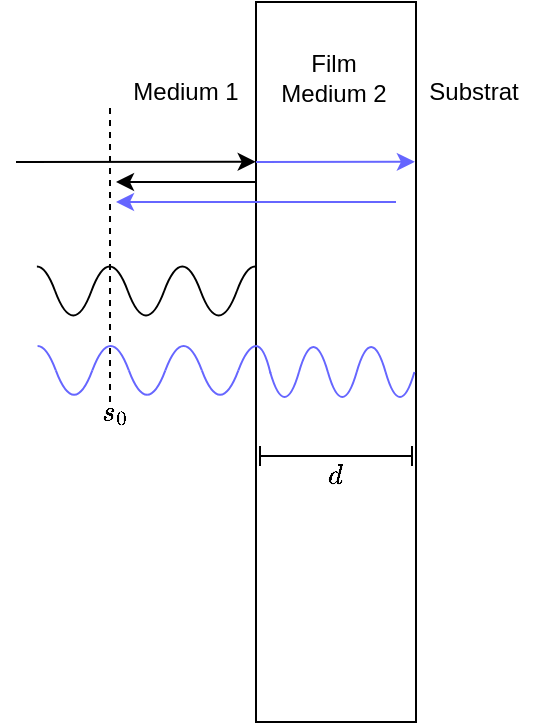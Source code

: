 <mxfile version="21.7.1" type="device">
  <diagram name="Seite-1" id="lPh-llBby9bL6G6hsbBP">
    <mxGraphModel dx="243" dy="149" grid="1" gridSize="10" guides="1" tooltips="1" connect="1" arrows="1" fold="1" page="1" pageScale="1" pageWidth="1169" pageHeight="827" math="1" shadow="0">
      <root>
        <mxCell id="0" />
        <mxCell id="1" parent="0" />
        <mxCell id="HxTrs-eaBf2VGF7cMQS0-3" value="" style="rounded=0;whiteSpace=wrap;html=1;movable=1;resizable=1;rotatable=1;deletable=1;editable=1;locked=0;connectable=0;fillColor=none;allowArrows=0;" vertex="1" parent="1">
          <mxGeometry x="320" y="40" width="80" height="360" as="geometry" />
        </mxCell>
        <mxCell id="HxTrs-eaBf2VGF7cMQS0-4" value="Medium 1" style="text;html=1;strokeColor=none;fillColor=none;align=center;verticalAlign=middle;whiteSpace=wrap;rounded=0;" vertex="1" parent="1">
          <mxGeometry x="255" y="70" width="60" height="30" as="geometry" />
        </mxCell>
        <mxCell id="HxTrs-eaBf2VGF7cMQS0-5" value="Film&lt;br&gt;Medium 2" style="text;html=1;strokeColor=none;fillColor=none;align=center;verticalAlign=middle;whiteSpace=wrap;rounded=0;" vertex="1" parent="1">
          <mxGeometry x="329" y="63" width="60" height="30" as="geometry" />
        </mxCell>
        <mxCell id="HxTrs-eaBf2VGF7cMQS0-6" value="Substrat" style="text;html=1;strokeColor=none;fillColor=none;align=center;verticalAlign=middle;whiteSpace=wrap;rounded=0;" vertex="1" parent="1">
          <mxGeometry x="399" y="70" width="60" height="30" as="geometry" />
        </mxCell>
        <mxCell id="HxTrs-eaBf2VGF7cMQS0-7" value="" style="endArrow=classic;html=1;rounded=0;entryX=-0.002;entryY=0.222;entryDx=0;entryDy=0;entryPerimeter=0;" edge="1" parent="1" target="HxTrs-eaBf2VGF7cMQS0-3">
          <mxGeometry width="50" height="50" relative="1" as="geometry">
            <mxPoint x="200" y="120" as="sourcePoint" />
            <mxPoint x="319" y="119" as="targetPoint" />
          </mxGeometry>
        </mxCell>
        <mxCell id="HxTrs-eaBf2VGF7cMQS0-8" value="" style="endArrow=classic;html=1;rounded=0;exitX=0;exitY=0.25;exitDx=0;exitDy=0;" edge="1" parent="1" source="HxTrs-eaBf2VGF7cMQS0-3">
          <mxGeometry width="50" height="50" relative="1" as="geometry">
            <mxPoint x="190" y="180" as="sourcePoint" />
            <mxPoint x="250" y="130" as="targetPoint" />
          </mxGeometry>
        </mxCell>
        <mxCell id="HxTrs-eaBf2VGF7cMQS0-28" value="" style="endArrow=none;dashed=1;html=1;strokeWidth=1;rounded=0;" edge="1" parent="1">
          <mxGeometry width="50" height="50" relative="1" as="geometry">
            <mxPoint x="247" y="240" as="sourcePoint" />
            <mxPoint x="247" y="90" as="targetPoint" />
          </mxGeometry>
        </mxCell>
        <mxCell id="HxTrs-eaBf2VGF7cMQS0-42" value="" style="group" vertex="1" connectable="0" parent="1">
          <mxGeometry x="250" y="120" width="70" height="20" as="geometry" />
        </mxCell>
        <mxCell id="HxTrs-eaBf2VGF7cMQS0-9" value="" style="endArrow=classic;html=1;rounded=0;entryX=0.993;entryY=0.222;entryDx=0;entryDy=0;entryPerimeter=0;strokeColor=#6666FF;" edge="1" parent="HxTrs-eaBf2VGF7cMQS0-42" target="HxTrs-eaBf2VGF7cMQS0-3">
          <mxGeometry width="50" height="50" relative="1" as="geometry">
            <mxPoint x="70" as="sourcePoint" />
            <mxPoint x="122.5" y="80" as="targetPoint" />
          </mxGeometry>
        </mxCell>
        <mxCell id="HxTrs-eaBf2VGF7cMQS0-11" value="" style="endArrow=classic;html=1;rounded=0;strokeColor=#6666FF;" edge="1" parent="HxTrs-eaBf2VGF7cMQS0-42">
          <mxGeometry width="50" height="50" relative="1" as="geometry">
            <mxPoint x="140" y="20" as="sourcePoint" />
            <mxPoint y="20" as="targetPoint" />
          </mxGeometry>
        </mxCell>
        <mxCell id="HxTrs-eaBf2VGF7cMQS0-48" value="" style="group;strokeWidth=0.1;" vertex="1" connectable="0" parent="1">
          <mxGeometry x="322" y="262" width="76" height="10" as="geometry" />
        </mxCell>
        <mxCell id="HxTrs-eaBf2VGF7cMQS0-45" value="" style="endArrow=none;html=1;rounded=0;" edge="1" parent="HxTrs-eaBf2VGF7cMQS0-48">
          <mxGeometry width="50" height="50" relative="1" as="geometry">
            <mxPoint y="5" as="sourcePoint" />
            <mxPoint x="76" y="5" as="targetPoint" />
          </mxGeometry>
        </mxCell>
        <mxCell id="HxTrs-eaBf2VGF7cMQS0-46" value="" style="endArrow=none;html=1;rounded=0;" edge="1" parent="HxTrs-eaBf2VGF7cMQS0-48">
          <mxGeometry width="50" height="50" relative="1" as="geometry">
            <mxPoint x="76" as="sourcePoint" />
            <mxPoint x="76" y="10" as="targetPoint" />
          </mxGeometry>
        </mxCell>
        <mxCell id="HxTrs-eaBf2VGF7cMQS0-47" value="" style="endArrow=none;html=1;rounded=0;" edge="1" parent="HxTrs-eaBf2VGF7cMQS0-48">
          <mxGeometry width="50" height="50" relative="1" as="geometry">
            <mxPoint as="sourcePoint" />
            <mxPoint y="10" as="targetPoint" />
          </mxGeometry>
        </mxCell>
        <mxCell id="HxTrs-eaBf2VGF7cMQS0-51" value="$$s_{0}$$" style="text;html=1;strokeColor=none;fillColor=none;align=center;verticalAlign=middle;whiteSpace=wrap;rounded=0;" vertex="1" parent="1">
          <mxGeometry x="219" y="230" width="60" height="30" as="geometry" />
        </mxCell>
        <mxCell id="HxTrs-eaBf2VGF7cMQS0-83" value="" style="edgeStyle=none;orthogonalLoop=1;jettySize=auto;html=1;curved=1;endArrow=none;endFill=0;strokeColor=#6666FF;" edge="1" parent="1">
          <mxGeometry width="80" relative="1" as="geometry">
            <mxPoint x="327.071" y="225" as="sourcePoint" />
            <mxPoint x="341.5" y="225" as="targetPoint" />
            <Array as="points">
              <mxPoint x="334.286" y="250" />
            </Array>
          </mxGeometry>
        </mxCell>
        <mxCell id="HxTrs-eaBf2VGF7cMQS0-85" value="" style="edgeStyle=none;orthogonalLoop=1;jettySize=auto;html=1;curved=1;endArrow=none;endFill=0;strokeColor=#6666FF;" edge="1" parent="1">
          <mxGeometry width="80" relative="1" as="geometry">
            <mxPoint x="341.5" y="225" as="sourcePoint" />
            <mxPoint x="355.929" y="225" as="targetPoint" />
            <Array as="points">
              <mxPoint x="348.714" y="200" />
            </Array>
          </mxGeometry>
        </mxCell>
        <mxCell id="HxTrs-eaBf2VGF7cMQS0-86" value="" style="edgeStyle=none;orthogonalLoop=1;jettySize=auto;html=1;curved=1;endArrow=none;endFill=0;strokeColor=#6666FF;" edge="1" parent="1">
          <mxGeometry width="80" relative="1" as="geometry">
            <mxPoint x="355.929" y="225" as="sourcePoint" />
            <mxPoint x="370.357" y="225" as="targetPoint" />
            <Array as="points">
              <mxPoint x="363.143" y="250" />
            </Array>
          </mxGeometry>
        </mxCell>
        <mxCell id="HxTrs-eaBf2VGF7cMQS0-87" value="" style="edgeStyle=none;orthogonalLoop=1;jettySize=auto;html=1;curved=1;endArrow=none;endFill=0;strokeColor=#6666FF;" edge="1" parent="1">
          <mxGeometry width="80" relative="1" as="geometry">
            <mxPoint x="370.357" y="225" as="sourcePoint" />
            <mxPoint x="384.786" y="225" as="targetPoint" />
            <Array as="points">
              <mxPoint x="377.571" y="200" />
            </Array>
          </mxGeometry>
        </mxCell>
        <mxCell id="HxTrs-eaBf2VGF7cMQS0-88" value="" style="edgeStyle=none;orthogonalLoop=1;jettySize=auto;html=1;curved=1;endArrow=none;endFill=0;strokeColor=#6666FF;" edge="1" parent="1">
          <mxGeometry width="80" relative="1" as="geometry">
            <mxPoint x="384.786" y="225" as="sourcePoint" />
            <mxPoint x="399.214" y="225" as="targetPoint" />
            <Array as="points">
              <mxPoint x="392" y="250" />
            </Array>
          </mxGeometry>
        </mxCell>
        <mxCell id="HxTrs-eaBf2VGF7cMQS0-105" value="" style="edgeStyle=none;orthogonalLoop=1;jettySize=auto;html=1;curved=1;endArrow=none;endFill=0;strokeColor=#6666FF;" edge="1" parent="1">
          <mxGeometry width="80" relative="1" as="geometry">
            <mxPoint x="320" y="212" as="sourcePoint" />
            <mxPoint x="327.25" y="225.651" as="targetPoint" />
            <Array as="points">
              <mxPoint x="324" y="212" />
            </Array>
          </mxGeometry>
        </mxCell>
        <mxCell id="HxTrs-eaBf2VGF7cMQS0-144" value="" style="group" vertex="1" connectable="0" parent="1">
          <mxGeometry x="215.354" y="199.803" width="100.393" height="48.819" as="geometry" />
        </mxCell>
        <mxCell id="HxTrs-eaBf2VGF7cMQS0-117" value="" style="group" vertex="1" connectable="0" parent="HxTrs-eaBf2VGF7cMQS0-144">
          <mxGeometry x="86.703" y="12.205" width="13.69" height="36.614" as="geometry" />
        </mxCell>
        <mxCell id="HxTrs-eaBf2VGF7cMQS0-101" value="" style="edgeStyle=none;orthogonalLoop=1;jettySize=auto;html=1;curved=1;endArrow=none;endFill=0;strokeColor=#6666FF;" edge="1" parent="HxTrs-eaBf2VGF7cMQS0-117">
          <mxGeometry width="80" relative="1" as="geometry">
            <mxPoint x="-9.127" y="12.205" as="sourcePoint" />
            <mxPoint x="9.127" y="12.205" as="targetPoint" />
            <Array as="points">
              <mxPoint y="36.614" />
            </Array>
          </mxGeometry>
        </mxCell>
        <mxCell id="HxTrs-eaBf2VGF7cMQS0-115" value="" style="edgeStyle=none;orthogonalLoop=1;jettySize=auto;html=1;curved=1;endArrow=none;endFill=0;strokeColor=#6666FF;" edge="1" parent="HxTrs-eaBf2VGF7cMQS0-117">
          <mxGeometry width="80" relative="1" as="geometry">
            <mxPoint x="9.127" y="12.205" as="sourcePoint" />
            <mxPoint x="18.253" as="targetPoint" />
            <Array as="points">
              <mxPoint x="13.69" />
            </Array>
          </mxGeometry>
        </mxCell>
        <mxCell id="HxTrs-eaBf2VGF7cMQS0-132" value="" style="group;flipV=1;" vertex="1" connectable="0" parent="HxTrs-eaBf2VGF7cMQS0-144">
          <mxGeometry x="31.943" width="13.69" height="36.614" as="geometry" />
        </mxCell>
        <mxCell id="HxTrs-eaBf2VGF7cMQS0-133" value="" style="edgeStyle=none;orthogonalLoop=1;jettySize=auto;html=1;curved=1;endArrow=none;endFill=0;strokeColor=#6666FF;" edge="1" parent="HxTrs-eaBf2VGF7cMQS0-132">
          <mxGeometry width="80" relative="1" as="geometry">
            <mxPoint x="-9.127" y="24.409" as="sourcePoint" />
            <mxPoint x="9.127" y="24.409" as="targetPoint" />
            <Array as="points">
              <mxPoint />
            </Array>
          </mxGeometry>
        </mxCell>
        <mxCell id="HxTrs-eaBf2VGF7cMQS0-134" value="" style="edgeStyle=none;orthogonalLoop=1;jettySize=auto;html=1;curved=1;endArrow=none;endFill=0;strokeColor=#6666FF;" edge="1" parent="HxTrs-eaBf2VGF7cMQS0-132">
          <mxGeometry width="80" relative="1" as="geometry">
            <mxPoint x="9.127" y="24.409" as="sourcePoint" />
            <mxPoint x="18.253" y="36.614" as="targetPoint" />
            <Array as="points">
              <mxPoint x="13.69" y="36.614" />
            </Array>
          </mxGeometry>
        </mxCell>
        <mxCell id="HxTrs-eaBf2VGF7cMQS0-135" value="" style="group;flipH=1;flipV=1;" vertex="1" connectable="0" parent="HxTrs-eaBf2VGF7cMQS0-144">
          <mxGeometry x="54.76" width="13.69" height="36.614" as="geometry" />
        </mxCell>
        <mxCell id="HxTrs-eaBf2VGF7cMQS0-136" value="" style="edgeStyle=none;orthogonalLoop=1;jettySize=auto;html=1;curved=1;endArrow=none;endFill=0;strokeColor=#6666FF;" edge="1" parent="HxTrs-eaBf2VGF7cMQS0-135">
          <mxGeometry width="80" relative="1" as="geometry">
            <mxPoint x="22.817" y="24.409" as="sourcePoint" />
            <mxPoint x="4.563" y="24.409" as="targetPoint" />
            <Array as="points">
              <mxPoint x="13.69" />
            </Array>
          </mxGeometry>
        </mxCell>
        <mxCell id="HxTrs-eaBf2VGF7cMQS0-137" value="" style="edgeStyle=none;orthogonalLoop=1;jettySize=auto;html=1;curved=1;endArrow=none;endFill=0;strokeColor=#6666FF;" edge="1" parent="HxTrs-eaBf2VGF7cMQS0-135">
          <mxGeometry width="80" relative="1" as="geometry">
            <mxPoint x="4.563" y="24.409" as="sourcePoint" />
            <mxPoint x="-4.563" y="36.614" as="targetPoint" />
            <Array as="points">
              <mxPoint y="36.614" />
            </Array>
          </mxGeometry>
        </mxCell>
        <mxCell id="HxTrs-eaBf2VGF7cMQS0-141" value="" style="group;flipH=1;flipV=0;" vertex="1" connectable="0" parent="HxTrs-eaBf2VGF7cMQS0-144">
          <mxGeometry y="12.205" width="13.69" height="36.614" as="geometry" />
        </mxCell>
        <mxCell id="HxTrs-eaBf2VGF7cMQS0-142" value="" style="edgeStyle=none;orthogonalLoop=1;jettySize=auto;html=1;curved=1;endArrow=none;endFill=0;strokeColor=#6666FF;" edge="1" parent="HxTrs-eaBf2VGF7cMQS0-141">
          <mxGeometry width="80" relative="1" as="geometry">
            <mxPoint x="22.817" y="12.205" as="sourcePoint" />
            <mxPoint x="4.563" y="12.205" as="targetPoint" />
            <Array as="points">
              <mxPoint x="13.69" y="36.614" />
            </Array>
          </mxGeometry>
        </mxCell>
        <mxCell id="HxTrs-eaBf2VGF7cMQS0-143" value="" style="edgeStyle=none;orthogonalLoop=1;jettySize=auto;html=1;curved=1;endArrow=none;endFill=0;strokeColor=#6666FF;" edge="1" parent="HxTrs-eaBf2VGF7cMQS0-141">
          <mxGeometry width="80" relative="1" as="geometry">
            <mxPoint x="4.563" y="12.205" as="sourcePoint" />
            <mxPoint x="-4.563" as="targetPoint" />
            <Array as="points">
              <mxPoint />
            </Array>
          </mxGeometry>
        </mxCell>
        <mxCell id="HxTrs-eaBf2VGF7cMQS0-145" value="" style="group" vertex="1" connectable="0" parent="1">
          <mxGeometry x="215" y="160" width="100" height="49" as="geometry" />
        </mxCell>
        <mxCell id="HxTrs-eaBf2VGF7cMQS0-146" value="" style="group" vertex="1" connectable="0" parent="HxTrs-eaBf2VGF7cMQS0-145">
          <mxGeometry x="86.364" y="12.25" width="13.636" height="36.75" as="geometry" />
        </mxCell>
        <mxCell id="HxTrs-eaBf2VGF7cMQS0-147" value="" style="edgeStyle=none;orthogonalLoop=1;jettySize=auto;html=1;curved=1;endArrow=none;endFill=0;" edge="1" parent="HxTrs-eaBf2VGF7cMQS0-146">
          <mxGeometry width="80" relative="1" as="geometry">
            <mxPoint x="-9.091" y="12.25" as="sourcePoint" />
            <mxPoint x="9.091" y="12.25" as="targetPoint" />
            <Array as="points">
              <mxPoint y="36.75" />
            </Array>
          </mxGeometry>
        </mxCell>
        <mxCell id="HxTrs-eaBf2VGF7cMQS0-148" value="" style="edgeStyle=none;orthogonalLoop=1;jettySize=auto;html=1;curved=1;endArrow=none;endFill=0;" edge="1" parent="HxTrs-eaBf2VGF7cMQS0-146">
          <mxGeometry width="80" relative="1" as="geometry">
            <mxPoint x="9.091" y="12.25" as="sourcePoint" />
            <mxPoint x="18.182" as="targetPoint" />
            <Array as="points">
              <mxPoint x="13.636" />
            </Array>
          </mxGeometry>
        </mxCell>
        <mxCell id="HxTrs-eaBf2VGF7cMQS0-149" value="" style="group;flipV=1;" vertex="1" connectable="0" parent="HxTrs-eaBf2VGF7cMQS0-145">
          <mxGeometry x="31.818" width="13.636" height="36.75" as="geometry" />
        </mxCell>
        <mxCell id="HxTrs-eaBf2VGF7cMQS0-150" value="" style="edgeStyle=none;orthogonalLoop=1;jettySize=auto;html=1;curved=1;endArrow=none;endFill=0;" edge="1" parent="HxTrs-eaBf2VGF7cMQS0-149">
          <mxGeometry width="80" relative="1" as="geometry">
            <mxPoint x="-9.091" y="24.5" as="sourcePoint" />
            <mxPoint x="9.091" y="24.5" as="targetPoint" />
            <Array as="points">
              <mxPoint />
            </Array>
          </mxGeometry>
        </mxCell>
        <mxCell id="HxTrs-eaBf2VGF7cMQS0-151" value="" style="edgeStyle=none;orthogonalLoop=1;jettySize=auto;html=1;curved=1;endArrow=none;endFill=0;" edge="1" parent="HxTrs-eaBf2VGF7cMQS0-149">
          <mxGeometry width="80" relative="1" as="geometry">
            <mxPoint x="9.091" y="24.5" as="sourcePoint" />
            <mxPoint x="18.182" y="36.75" as="targetPoint" />
            <Array as="points">
              <mxPoint x="13.636" y="36.75" />
            </Array>
          </mxGeometry>
        </mxCell>
        <mxCell id="HxTrs-eaBf2VGF7cMQS0-152" value="" style="group;flipH=1;flipV=1;" vertex="1" connectable="0" parent="HxTrs-eaBf2VGF7cMQS0-145">
          <mxGeometry x="54.545" width="13.636" height="36.75" as="geometry" />
        </mxCell>
        <mxCell id="HxTrs-eaBf2VGF7cMQS0-153" value="" style="edgeStyle=none;orthogonalLoop=1;jettySize=auto;html=1;curved=1;endArrow=none;endFill=0;" edge="1" parent="HxTrs-eaBf2VGF7cMQS0-152">
          <mxGeometry width="80" relative="1" as="geometry">
            <mxPoint x="22.727" y="24.5" as="sourcePoint" />
            <mxPoint x="4.545" y="24.5" as="targetPoint" />
            <Array as="points">
              <mxPoint x="13.636" />
            </Array>
          </mxGeometry>
        </mxCell>
        <mxCell id="HxTrs-eaBf2VGF7cMQS0-154" value="" style="edgeStyle=none;orthogonalLoop=1;jettySize=auto;html=1;curved=1;endArrow=none;endFill=0;" edge="1" parent="HxTrs-eaBf2VGF7cMQS0-152">
          <mxGeometry width="80" relative="1" as="geometry">
            <mxPoint x="4.545" y="24.5" as="sourcePoint" />
            <mxPoint x="-4.545" y="36.75" as="targetPoint" />
            <Array as="points">
              <mxPoint y="36.75" />
            </Array>
          </mxGeometry>
        </mxCell>
        <mxCell id="HxTrs-eaBf2VGF7cMQS0-155" value="" style="group;flipH=1;flipV=0;" vertex="1" connectable="0" parent="HxTrs-eaBf2VGF7cMQS0-145">
          <mxGeometry y="12.25" width="13.636" height="36.75" as="geometry" />
        </mxCell>
        <mxCell id="HxTrs-eaBf2VGF7cMQS0-156" value="" style="edgeStyle=none;orthogonalLoop=1;jettySize=auto;html=1;curved=1;endArrow=none;endFill=0;" edge="1" parent="HxTrs-eaBf2VGF7cMQS0-155">
          <mxGeometry width="80" relative="1" as="geometry">
            <mxPoint x="22.727" y="12.25" as="sourcePoint" />
            <mxPoint x="4.545" y="12.25" as="targetPoint" />
            <Array as="points">
              <mxPoint x="13.636" y="36.75" />
            </Array>
          </mxGeometry>
        </mxCell>
        <mxCell id="HxTrs-eaBf2VGF7cMQS0-157" value="" style="edgeStyle=none;orthogonalLoop=1;jettySize=auto;html=1;curved=1;endArrow=none;endFill=0;" edge="1" parent="HxTrs-eaBf2VGF7cMQS0-155">
          <mxGeometry width="80" relative="1" as="geometry">
            <mxPoint x="4.545" y="12.25" as="sourcePoint" />
            <mxPoint x="-4.545" as="targetPoint" />
            <Array as="points">
              <mxPoint />
            </Array>
          </mxGeometry>
        </mxCell>
        <mxCell id="HxTrs-eaBf2VGF7cMQS0-161" value="$$d$$" style="text;html=1;strokeColor=none;fillColor=none;align=center;verticalAlign=middle;whiteSpace=wrap;rounded=0;" vertex="1" parent="1">
          <mxGeometry x="330" y="262" width="60" height="30" as="geometry" />
        </mxCell>
      </root>
    </mxGraphModel>
  </diagram>
</mxfile>
